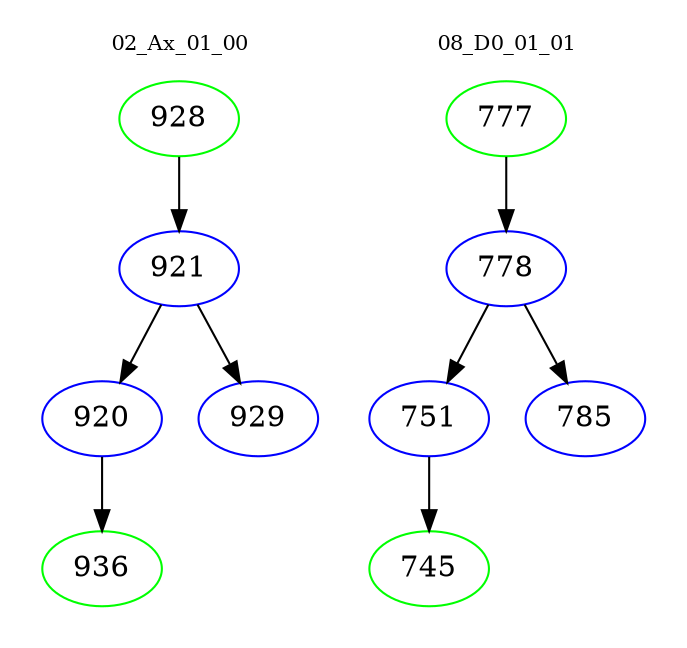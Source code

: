 digraph{
subgraph cluster_0 {
color = white
label = "02_Ax_01_00";
fontsize=10;
T0_928 [label="928", color="green"]
T0_928 -> T0_921 [color="black"]
T0_921 [label="921", color="blue"]
T0_921 -> T0_920 [color="black"]
T0_920 [label="920", color="blue"]
T0_920 -> T0_936 [color="black"]
T0_936 [label="936", color="green"]
T0_921 -> T0_929 [color="black"]
T0_929 [label="929", color="blue"]
}
subgraph cluster_1 {
color = white
label = "08_D0_01_01";
fontsize=10;
T1_777 [label="777", color="green"]
T1_777 -> T1_778 [color="black"]
T1_778 [label="778", color="blue"]
T1_778 -> T1_751 [color="black"]
T1_751 [label="751", color="blue"]
T1_751 -> T1_745 [color="black"]
T1_745 [label="745", color="green"]
T1_778 -> T1_785 [color="black"]
T1_785 [label="785", color="blue"]
}
}
